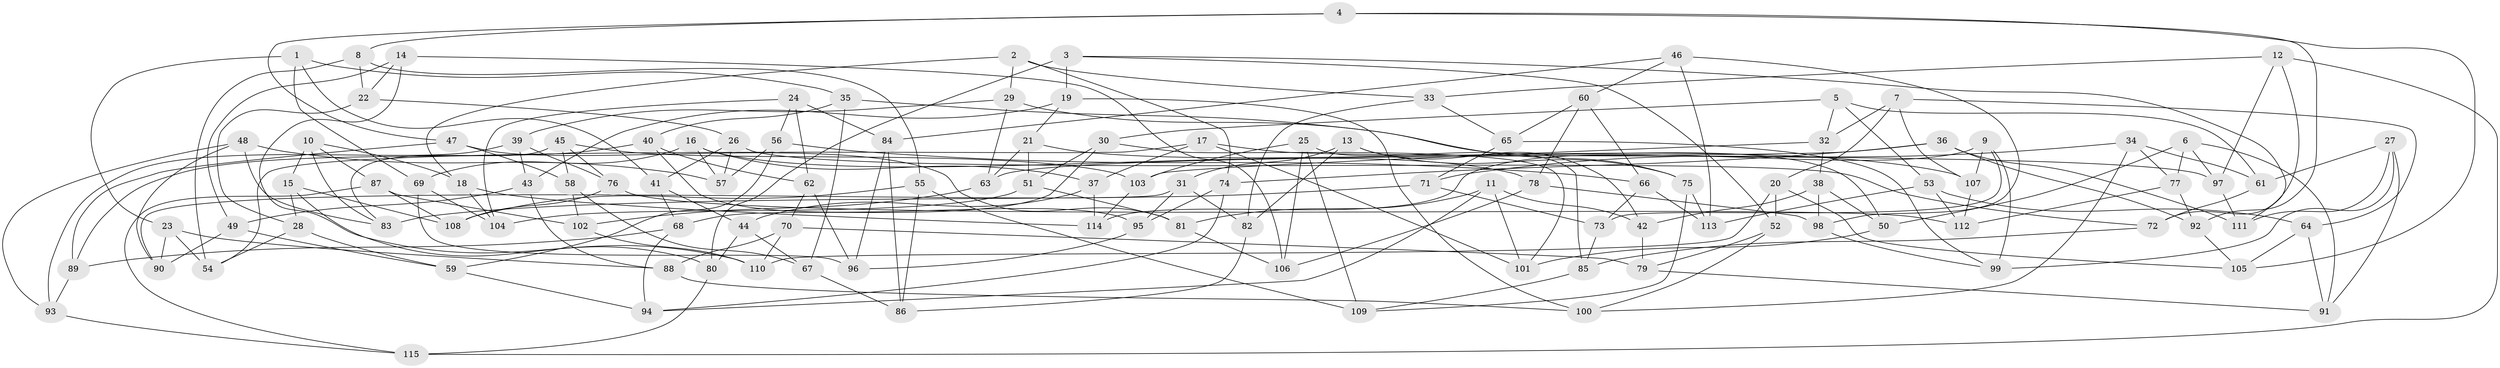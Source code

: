 // coarse degree distribution, {4: 0.1896551724137931, 6: 0.4827586206896552, 3: 0.017241379310344827, 8: 0.05172413793103448, 5: 0.20689655172413793, 7: 0.05172413793103448}
// Generated by graph-tools (version 1.1) at 2025/38/03/04/25 23:38:10]
// undirected, 115 vertices, 230 edges
graph export_dot {
  node [color=gray90,style=filled];
  1;
  2;
  3;
  4;
  5;
  6;
  7;
  8;
  9;
  10;
  11;
  12;
  13;
  14;
  15;
  16;
  17;
  18;
  19;
  20;
  21;
  22;
  23;
  24;
  25;
  26;
  27;
  28;
  29;
  30;
  31;
  32;
  33;
  34;
  35;
  36;
  37;
  38;
  39;
  40;
  41;
  42;
  43;
  44;
  45;
  46;
  47;
  48;
  49;
  50;
  51;
  52;
  53;
  54;
  55;
  56;
  57;
  58;
  59;
  60;
  61;
  62;
  63;
  64;
  65;
  66;
  67;
  68;
  69;
  70;
  71;
  72;
  73;
  74;
  75;
  76;
  77;
  78;
  79;
  80;
  81;
  82;
  83;
  84;
  85;
  86;
  87;
  88;
  89;
  90;
  91;
  92;
  93;
  94;
  95;
  96;
  97;
  98;
  99;
  100;
  101;
  102;
  103;
  104;
  105;
  106;
  107;
  108;
  109;
  110;
  111;
  112;
  113;
  114;
  115;
  1 -- 41;
  1 -- 69;
  1 -- 23;
  1 -- 35;
  2 -- 18;
  2 -- 29;
  2 -- 74;
  2 -- 33;
  3 -- 52;
  3 -- 111;
  3 -- 19;
  3 -- 80;
  4 -- 47;
  4 -- 92;
  4 -- 105;
  4 -- 8;
  5 -- 61;
  5 -- 53;
  5 -- 32;
  5 -- 30;
  6 -- 50;
  6 -- 97;
  6 -- 77;
  6 -- 91;
  7 -- 107;
  7 -- 64;
  7 -- 20;
  7 -- 32;
  8 -- 22;
  8 -- 55;
  8 -- 54;
  9 -- 114;
  9 -- 107;
  9 -- 99;
  9 -- 73;
  10 -- 87;
  10 -- 18;
  10 -- 15;
  10 -- 83;
  11 -- 101;
  11 -- 81;
  11 -- 94;
  11 -- 42;
  12 -- 33;
  12 -- 115;
  12 -- 72;
  12 -- 97;
  13 -- 82;
  13 -- 75;
  13 -- 31;
  13 -- 42;
  14 -- 22;
  14 -- 49;
  14 -- 106;
  14 -- 110;
  15 -- 80;
  15 -- 108;
  15 -- 28;
  16 -- 78;
  16 -- 69;
  16 -- 37;
  16 -- 57;
  17 -- 101;
  17 -- 37;
  17 -- 97;
  17 -- 54;
  18 -- 104;
  18 -- 114;
  19 -- 43;
  19 -- 21;
  19 -- 100;
  20 -- 52;
  20 -- 110;
  20 -- 105;
  21 -- 51;
  21 -- 107;
  21 -- 63;
  22 -- 28;
  22 -- 26;
  23 -- 54;
  23 -- 90;
  23 -- 88;
  24 -- 84;
  24 -- 56;
  24 -- 104;
  24 -- 62;
  25 -- 109;
  25 -- 103;
  25 -- 85;
  25 -- 106;
  26 -- 57;
  26 -- 72;
  26 -- 41;
  27 -- 99;
  27 -- 111;
  27 -- 91;
  27 -- 61;
  28 -- 54;
  28 -- 59;
  29 -- 39;
  29 -- 63;
  29 -- 75;
  30 -- 68;
  30 -- 51;
  30 -- 101;
  31 -- 90;
  31 -- 95;
  31 -- 82;
  32 -- 103;
  32 -- 38;
  33 -- 65;
  33 -- 82;
  34 -- 77;
  34 -- 100;
  34 -- 71;
  34 -- 61;
  35 -- 40;
  35 -- 50;
  35 -- 67;
  36 -- 92;
  36 -- 74;
  36 -- 111;
  36 -- 63;
  37 -- 44;
  37 -- 114;
  38 -- 42;
  38 -- 50;
  38 -- 98;
  39 -- 43;
  39 -- 76;
  39 -- 93;
  40 -- 95;
  40 -- 62;
  40 -- 89;
  41 -- 44;
  41 -- 68;
  42 -- 79;
  43 -- 88;
  43 -- 49;
  44 -- 67;
  44 -- 80;
  45 -- 58;
  45 -- 103;
  45 -- 76;
  45 -- 83;
  46 -- 84;
  46 -- 60;
  46 -- 98;
  46 -- 113;
  47 -- 58;
  47 -- 81;
  47 -- 89;
  48 -- 90;
  48 -- 57;
  48 -- 83;
  48 -- 93;
  49 -- 59;
  49 -- 90;
  50 -- 101;
  51 -- 81;
  51 -- 104;
  52 -- 100;
  52 -- 79;
  53 -- 113;
  53 -- 64;
  53 -- 112;
  55 -- 109;
  55 -- 86;
  55 -- 108;
  56 -- 57;
  56 -- 66;
  56 -- 59;
  58 -- 102;
  58 -- 67;
  59 -- 94;
  60 -- 78;
  60 -- 65;
  60 -- 66;
  61 -- 72;
  62 -- 96;
  62 -- 70;
  63 -- 102;
  64 -- 91;
  64 -- 105;
  65 -- 71;
  65 -- 99;
  66 -- 113;
  66 -- 73;
  67 -- 86;
  68 -- 89;
  68 -- 94;
  69 -- 96;
  69 -- 104;
  70 -- 88;
  70 -- 110;
  70 -- 79;
  71 -- 73;
  71 -- 83;
  72 -- 85;
  73 -- 85;
  74 -- 94;
  74 -- 95;
  75 -- 113;
  75 -- 109;
  76 -- 108;
  76 -- 112;
  77 -- 112;
  77 -- 92;
  78 -- 98;
  78 -- 106;
  79 -- 91;
  80 -- 115;
  81 -- 106;
  82 -- 86;
  84 -- 86;
  84 -- 96;
  85 -- 109;
  87 -- 102;
  87 -- 108;
  87 -- 115;
  88 -- 100;
  89 -- 93;
  92 -- 105;
  93 -- 115;
  95 -- 96;
  97 -- 111;
  98 -- 99;
  102 -- 110;
  103 -- 114;
  107 -- 112;
}
